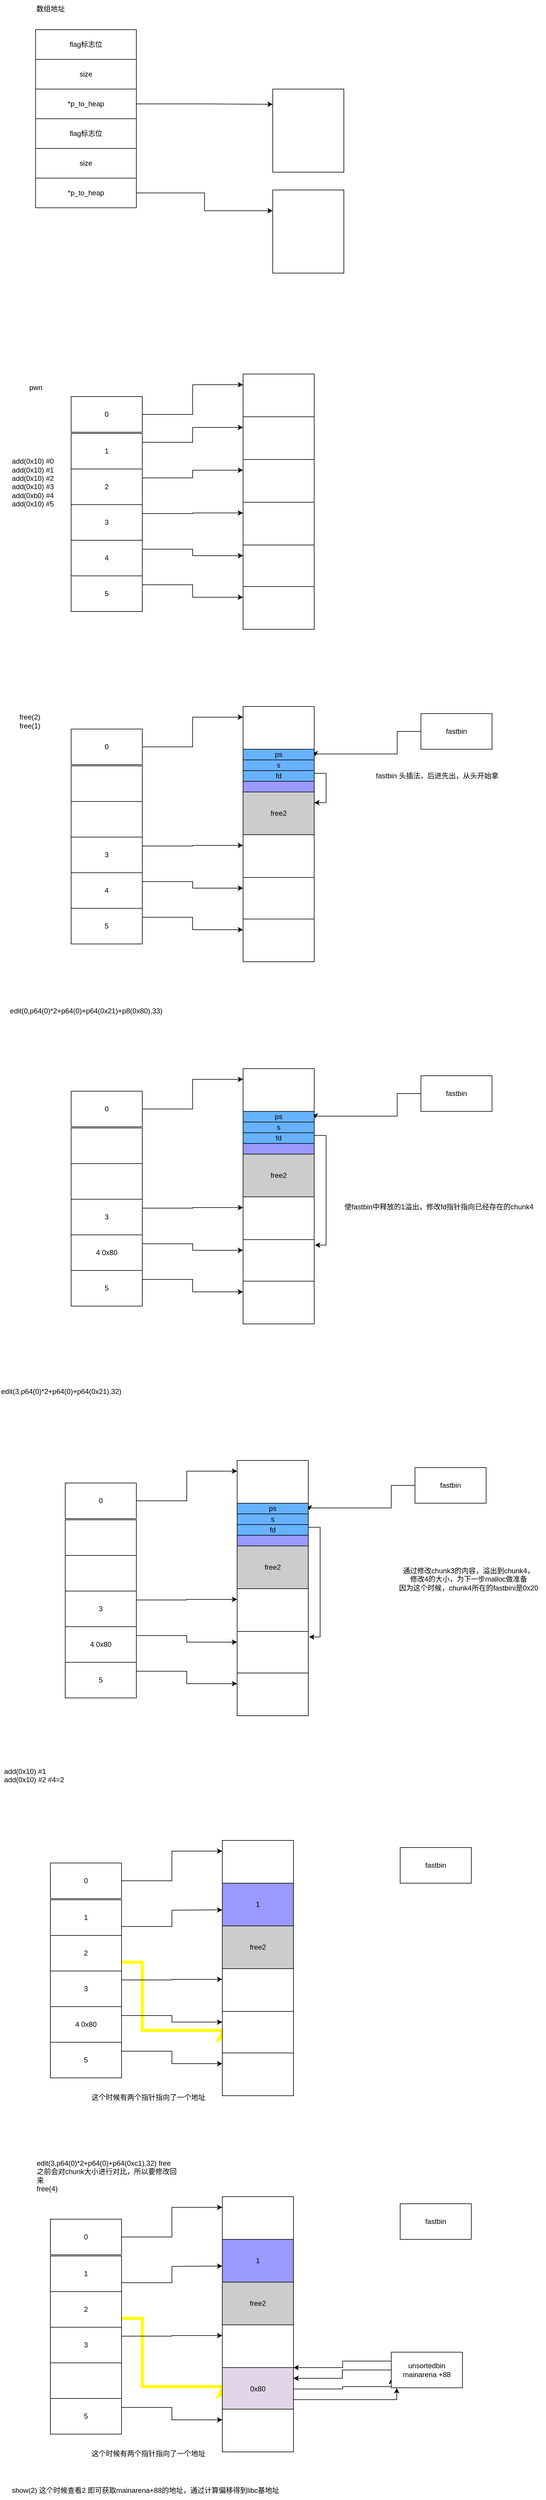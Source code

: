 <mxfile version="24.7.13">
  <diagram name="第 1 页" id="wlF_EEeO_5m5-kJKPC8r">
    <mxGraphModel dx="947" dy="570" grid="1" gridSize="10" guides="1" tooltips="1" connect="1" arrows="1" fold="1" page="1" pageScale="1" pageWidth="827" pageHeight="1169" math="0" shadow="0">
      <root>
        <mxCell id="0" />
        <mxCell id="1" parent="0" />
        <mxCell id="qBu99-noCMKF9a456cR6-6" value="flag标志位" style="rounded=0;whiteSpace=wrap;html=1;" vertex="1" parent="1">
          <mxGeometry x="70" y="150" width="170" height="50" as="geometry" />
        </mxCell>
        <mxCell id="qBu99-noCMKF9a456cR6-7" value="size" style="rounded=0;whiteSpace=wrap;html=1;" vertex="1" parent="1">
          <mxGeometry x="70" y="200" width="170" height="50" as="geometry" />
        </mxCell>
        <mxCell id="qBu99-noCMKF9a456cR6-10" value="*p_to_heap" style="rounded=0;whiteSpace=wrap;html=1;" vertex="1" parent="1">
          <mxGeometry x="70" y="250" width="170" height="50" as="geometry" />
        </mxCell>
        <mxCell id="qBu99-noCMKF9a456cR6-12" value="数组地址" style="text;html=1;align=center;verticalAlign=middle;resizable=0;points=[];autosize=1;strokeColor=none;fillColor=none;" vertex="1" parent="1">
          <mxGeometry x="60" y="100" width="70" height="30" as="geometry" />
        </mxCell>
        <mxCell id="qBu99-noCMKF9a456cR6-13" value="flag标志位" style="rounded=0;whiteSpace=wrap;html=1;" vertex="1" parent="1">
          <mxGeometry x="70" y="300" width="170" height="50" as="geometry" />
        </mxCell>
        <mxCell id="qBu99-noCMKF9a456cR6-14" value="size" style="rounded=0;whiteSpace=wrap;html=1;" vertex="1" parent="1">
          <mxGeometry x="70" y="350" width="170" height="50" as="geometry" />
        </mxCell>
        <mxCell id="qBu99-noCMKF9a456cR6-20" style="edgeStyle=orthogonalEdgeStyle;rounded=0;orthogonalLoop=1;jettySize=auto;html=1;exitX=1;exitY=0.5;exitDx=0;exitDy=0;entryX=0;entryY=0.25;entryDx=0;entryDy=0;" edge="1" parent="1" source="qBu99-noCMKF9a456cR6-15" target="qBu99-noCMKF9a456cR6-19">
          <mxGeometry relative="1" as="geometry" />
        </mxCell>
        <mxCell id="qBu99-noCMKF9a456cR6-15" value="*p_to_heap" style="rounded=0;whiteSpace=wrap;html=1;" vertex="1" parent="1">
          <mxGeometry x="70" y="400" width="170" height="50" as="geometry" />
        </mxCell>
        <mxCell id="qBu99-noCMKF9a456cR6-17" value="" style="rounded=0;whiteSpace=wrap;html=1;" vertex="1" parent="1">
          <mxGeometry x="470" y="250" width="120" height="140" as="geometry" />
        </mxCell>
        <mxCell id="qBu99-noCMKF9a456cR6-18" style="edgeStyle=orthogonalEdgeStyle;rounded=0;orthogonalLoop=1;jettySize=auto;html=1;exitX=1;exitY=0.5;exitDx=0;exitDy=0;entryX=0;entryY=0.183;entryDx=0;entryDy=0;entryPerimeter=0;" edge="1" parent="1" source="qBu99-noCMKF9a456cR6-10" target="qBu99-noCMKF9a456cR6-17">
          <mxGeometry relative="1" as="geometry" />
        </mxCell>
        <mxCell id="qBu99-noCMKF9a456cR6-19" value="" style="rounded=0;whiteSpace=wrap;html=1;" vertex="1" parent="1">
          <mxGeometry x="470" y="420" width="120" height="140" as="geometry" />
        </mxCell>
        <mxCell id="qBu99-noCMKF9a456cR6-21" value="pwn" style="text;html=1;align=center;verticalAlign=middle;resizable=0;points=[];autosize=1;strokeColor=none;fillColor=none;" vertex="1" parent="1">
          <mxGeometry x="45" y="738" width="50" height="30" as="geometry" />
        </mxCell>
        <mxCell id="qBu99-noCMKF9a456cR6-34" style="edgeStyle=orthogonalEdgeStyle;rounded=0;orthogonalLoop=1;jettySize=auto;html=1;exitX=1;exitY=0.5;exitDx=0;exitDy=0;entryX=0;entryY=0.25;entryDx=0;entryDy=0;" edge="1" parent="1" source="qBu99-noCMKF9a456cR6-22" target="qBu99-noCMKF9a456cR6-28">
          <mxGeometry relative="1" as="geometry" />
        </mxCell>
        <mxCell id="qBu99-noCMKF9a456cR6-22" value="0" style="rounded=0;whiteSpace=wrap;html=1;" vertex="1" parent="1">
          <mxGeometry x="130" y="768" width="120" height="60" as="geometry" />
        </mxCell>
        <mxCell id="qBu99-noCMKF9a456cR6-35" style="edgeStyle=orthogonalEdgeStyle;rounded=0;orthogonalLoop=1;jettySize=auto;html=1;exitX=1;exitY=0.25;exitDx=0;exitDy=0;entryX=0;entryY=0.25;entryDx=0;entryDy=0;" edge="1" parent="1" source="qBu99-noCMKF9a456cR6-23" target="qBu99-noCMKF9a456cR6-29">
          <mxGeometry relative="1" as="geometry" />
        </mxCell>
        <mxCell id="qBu99-noCMKF9a456cR6-23" value="1" style="rounded=0;whiteSpace=wrap;html=1;" vertex="1" parent="1">
          <mxGeometry x="130" y="830" width="120" height="60" as="geometry" />
        </mxCell>
        <mxCell id="qBu99-noCMKF9a456cR6-36" style="edgeStyle=orthogonalEdgeStyle;rounded=0;orthogonalLoop=1;jettySize=auto;html=1;exitX=1;exitY=0.25;exitDx=0;exitDy=0;entryX=0;entryY=0.25;entryDx=0;entryDy=0;" edge="1" parent="1" source="qBu99-noCMKF9a456cR6-24" target="qBu99-noCMKF9a456cR6-30">
          <mxGeometry relative="1" as="geometry" />
        </mxCell>
        <mxCell id="qBu99-noCMKF9a456cR6-24" value="2" style="rounded=0;whiteSpace=wrap;html=1;" vertex="1" parent="1">
          <mxGeometry x="130" y="890" width="120" height="60" as="geometry" />
        </mxCell>
        <mxCell id="qBu99-noCMKF9a456cR6-37" style="edgeStyle=orthogonalEdgeStyle;rounded=0;orthogonalLoop=1;jettySize=auto;html=1;exitX=1;exitY=0.25;exitDx=0;exitDy=0;entryX=0;entryY=0.25;entryDx=0;entryDy=0;" edge="1" parent="1" source="qBu99-noCMKF9a456cR6-25" target="qBu99-noCMKF9a456cR6-31">
          <mxGeometry relative="1" as="geometry" />
        </mxCell>
        <mxCell id="qBu99-noCMKF9a456cR6-25" value="3" style="rounded=0;whiteSpace=wrap;html=1;" vertex="1" parent="1">
          <mxGeometry x="130" y="950" width="120" height="60" as="geometry" />
        </mxCell>
        <mxCell id="qBu99-noCMKF9a456cR6-38" style="edgeStyle=orthogonalEdgeStyle;rounded=0;orthogonalLoop=1;jettySize=auto;html=1;exitX=1;exitY=0.25;exitDx=0;exitDy=0;entryX=0;entryY=0.25;entryDx=0;entryDy=0;" edge="1" parent="1" source="qBu99-noCMKF9a456cR6-26" target="qBu99-noCMKF9a456cR6-32">
          <mxGeometry relative="1" as="geometry" />
        </mxCell>
        <mxCell id="qBu99-noCMKF9a456cR6-26" value="4" style="rounded=0;whiteSpace=wrap;html=1;" vertex="1" parent="1">
          <mxGeometry x="130" y="1010" width="120" height="60" as="geometry" />
        </mxCell>
        <mxCell id="qBu99-noCMKF9a456cR6-39" style="edgeStyle=orthogonalEdgeStyle;rounded=0;orthogonalLoop=1;jettySize=auto;html=1;exitX=1;exitY=0.25;exitDx=0;exitDy=0;entryX=0;entryY=0.25;entryDx=0;entryDy=0;" edge="1" parent="1" source="qBu99-noCMKF9a456cR6-27" target="qBu99-noCMKF9a456cR6-33">
          <mxGeometry relative="1" as="geometry" />
        </mxCell>
        <mxCell id="qBu99-noCMKF9a456cR6-27" value="5" style="rounded=0;whiteSpace=wrap;html=1;" vertex="1" parent="1">
          <mxGeometry x="130" y="1070" width="120" height="60" as="geometry" />
        </mxCell>
        <mxCell id="qBu99-noCMKF9a456cR6-28" value="" style="rounded=0;whiteSpace=wrap;html=1;" vertex="1" parent="1">
          <mxGeometry x="420" y="730" width="120" height="72" as="geometry" />
        </mxCell>
        <mxCell id="qBu99-noCMKF9a456cR6-29" value="" style="rounded=0;whiteSpace=wrap;html=1;" vertex="1" parent="1">
          <mxGeometry x="420" y="802" width="120" height="72" as="geometry" />
        </mxCell>
        <mxCell id="qBu99-noCMKF9a456cR6-30" value="" style="rounded=0;whiteSpace=wrap;html=1;" vertex="1" parent="1">
          <mxGeometry x="420" y="874" width="120" height="72" as="geometry" />
        </mxCell>
        <mxCell id="qBu99-noCMKF9a456cR6-31" value="" style="rounded=0;whiteSpace=wrap;html=1;" vertex="1" parent="1">
          <mxGeometry x="420" y="946" width="120" height="72" as="geometry" />
        </mxCell>
        <mxCell id="qBu99-noCMKF9a456cR6-32" value="" style="rounded=0;whiteSpace=wrap;html=1;" vertex="1" parent="1">
          <mxGeometry x="420" y="1018" width="120" height="72" as="geometry" />
        </mxCell>
        <mxCell id="qBu99-noCMKF9a456cR6-33" value="" style="rounded=0;whiteSpace=wrap;html=1;" vertex="1" parent="1">
          <mxGeometry x="420" y="1088" width="120" height="72" as="geometry" />
        </mxCell>
        <mxCell id="qBu99-noCMKF9a456cR6-40" value="&lt;div&gt;add(0x10) #0&lt;/div&gt;&lt;div&gt;add(0x10) #1&lt;/div&gt;&lt;div&gt;add(0x10) #2&lt;/div&gt;&lt;div&gt;add(0x10) #3&lt;/div&gt;&lt;div&gt;add(0xb0) #4&lt;/div&gt;&lt;div&gt;add(0x10) #5&lt;/div&gt;&lt;div&gt;&lt;br&gt;&lt;/div&gt;" style="text;html=1;align=center;verticalAlign=middle;resizable=0;points=[];autosize=1;strokeColor=none;fillColor=none;" vertex="1" parent="1">
          <mxGeometry x="20" y="865" width="90" height="110" as="geometry" />
        </mxCell>
        <mxCell id="qBu99-noCMKF9a456cR6-41" value="&lt;div&gt;&lt;div&gt;free(2)&lt;/div&gt;&lt;div&gt;free(1)&lt;/div&gt;&lt;/div&gt;" style="text;html=1;align=center;verticalAlign=middle;resizable=0;points=[];autosize=1;strokeColor=none;fillColor=none;" vertex="1" parent="1">
          <mxGeometry x="30" y="1295" width="60" height="40" as="geometry" />
        </mxCell>
        <mxCell id="qBu99-noCMKF9a456cR6-42" style="edgeStyle=orthogonalEdgeStyle;rounded=0;orthogonalLoop=1;jettySize=auto;html=1;exitX=1;exitY=0.5;exitDx=0;exitDy=0;entryX=0;entryY=0.25;entryDx=0;entryDy=0;" edge="1" parent="1" source="qBu99-noCMKF9a456cR6-43" target="qBu99-noCMKF9a456cR6-54">
          <mxGeometry relative="1" as="geometry" />
        </mxCell>
        <mxCell id="qBu99-noCMKF9a456cR6-43" value="0" style="rounded=0;whiteSpace=wrap;html=1;" vertex="1" parent="1">
          <mxGeometry x="130" y="1328" width="120" height="60" as="geometry" />
        </mxCell>
        <mxCell id="qBu99-noCMKF9a456cR6-45" value="" style="rounded=0;whiteSpace=wrap;html=1;" vertex="1" parent="1">
          <mxGeometry x="130" y="1390" width="120" height="60" as="geometry" />
        </mxCell>
        <mxCell id="qBu99-noCMKF9a456cR6-47" value="" style="rounded=0;whiteSpace=wrap;html=1;" vertex="1" parent="1">
          <mxGeometry x="130" y="1450" width="120" height="60" as="geometry" />
        </mxCell>
        <mxCell id="qBu99-noCMKF9a456cR6-48" style="edgeStyle=orthogonalEdgeStyle;rounded=0;orthogonalLoop=1;jettySize=auto;html=1;exitX=1;exitY=0.25;exitDx=0;exitDy=0;entryX=0;entryY=0.25;entryDx=0;entryDy=0;" edge="1" parent="1" source="qBu99-noCMKF9a456cR6-49" target="qBu99-noCMKF9a456cR6-57">
          <mxGeometry relative="1" as="geometry" />
        </mxCell>
        <mxCell id="qBu99-noCMKF9a456cR6-49" value="3" style="rounded=0;whiteSpace=wrap;html=1;" vertex="1" parent="1">
          <mxGeometry x="130" y="1510" width="120" height="60" as="geometry" />
        </mxCell>
        <mxCell id="qBu99-noCMKF9a456cR6-50" style="edgeStyle=orthogonalEdgeStyle;rounded=0;orthogonalLoop=1;jettySize=auto;html=1;exitX=1;exitY=0.25;exitDx=0;exitDy=0;entryX=0;entryY=0.25;entryDx=0;entryDy=0;" edge="1" parent="1" source="qBu99-noCMKF9a456cR6-51" target="qBu99-noCMKF9a456cR6-58">
          <mxGeometry relative="1" as="geometry" />
        </mxCell>
        <mxCell id="qBu99-noCMKF9a456cR6-51" value="4" style="rounded=0;whiteSpace=wrap;html=1;" vertex="1" parent="1">
          <mxGeometry x="130" y="1570" width="120" height="60" as="geometry" />
        </mxCell>
        <mxCell id="qBu99-noCMKF9a456cR6-52" style="edgeStyle=orthogonalEdgeStyle;rounded=0;orthogonalLoop=1;jettySize=auto;html=1;exitX=1;exitY=0.25;exitDx=0;exitDy=0;entryX=0;entryY=0.25;entryDx=0;entryDy=0;" edge="1" parent="1" source="qBu99-noCMKF9a456cR6-53" target="qBu99-noCMKF9a456cR6-59">
          <mxGeometry relative="1" as="geometry" />
        </mxCell>
        <mxCell id="qBu99-noCMKF9a456cR6-53" value="5" style="rounded=0;whiteSpace=wrap;html=1;" vertex="1" parent="1">
          <mxGeometry x="130" y="1630" width="120" height="60" as="geometry" />
        </mxCell>
        <mxCell id="qBu99-noCMKF9a456cR6-54" value="" style="rounded=0;whiteSpace=wrap;html=1;" vertex="1" parent="1">
          <mxGeometry x="420" y="1290" width="120" height="72" as="geometry" />
        </mxCell>
        <mxCell id="qBu99-noCMKF9a456cR6-55" value="1" style="rounded=0;whiteSpace=wrap;html=1;fillColor=#9999FF;" vertex="1" parent="1">
          <mxGeometry x="420" y="1362" width="120" height="72" as="geometry" />
        </mxCell>
        <mxCell id="qBu99-noCMKF9a456cR6-56" value="free2" style="rounded=0;whiteSpace=wrap;html=1;fillColor=#CCCCCC;" vertex="1" parent="1">
          <mxGeometry x="420" y="1434" width="120" height="72" as="geometry" />
        </mxCell>
        <mxCell id="qBu99-noCMKF9a456cR6-57" value="" style="rounded=0;whiteSpace=wrap;html=1;" vertex="1" parent="1">
          <mxGeometry x="420" y="1506" width="120" height="72" as="geometry" />
        </mxCell>
        <mxCell id="qBu99-noCMKF9a456cR6-58" value="" style="rounded=0;whiteSpace=wrap;html=1;" vertex="1" parent="1">
          <mxGeometry x="420" y="1578" width="120" height="72" as="geometry" />
        </mxCell>
        <mxCell id="qBu99-noCMKF9a456cR6-59" value="" style="rounded=0;whiteSpace=wrap;html=1;" vertex="1" parent="1">
          <mxGeometry x="420" y="1648" width="120" height="72" as="geometry" />
        </mxCell>
        <mxCell id="qBu99-noCMKF9a456cR6-60" value="fastbin" style="rounded=0;whiteSpace=wrap;html=1;" vertex="1" parent="1">
          <mxGeometry x="720" y="1302" width="120" height="60" as="geometry" />
        </mxCell>
        <mxCell id="qBu99-noCMKF9a456cR6-61" style="edgeStyle=orthogonalEdgeStyle;rounded=0;orthogonalLoop=1;jettySize=auto;html=1;exitX=0;exitY=0.5;exitDx=0;exitDy=0;entryX=1.017;entryY=0.167;entryDx=0;entryDy=0;entryPerimeter=0;" edge="1" parent="1" source="qBu99-noCMKF9a456cR6-60" target="qBu99-noCMKF9a456cR6-55">
          <mxGeometry relative="1" as="geometry">
            <Array as="points">
              <mxPoint x="680" y="1370" />
              <mxPoint x="542" y="1370" />
            </Array>
          </mxGeometry>
        </mxCell>
        <mxCell id="qBu99-noCMKF9a456cR6-62" value="ps" style="rounded=0;whiteSpace=wrap;html=1;fillColor=#66B2FF;" vertex="1" parent="1">
          <mxGeometry x="420" y="1362" width="120" height="18" as="geometry" />
        </mxCell>
        <mxCell id="qBu99-noCMKF9a456cR6-63" value="s" style="rounded=0;whiteSpace=wrap;html=1;fillColor=#66B2FF;" vertex="1" parent="1">
          <mxGeometry x="420" y="1380" width="120" height="18" as="geometry" />
        </mxCell>
        <mxCell id="qBu99-noCMKF9a456cR6-65" style="edgeStyle=orthogonalEdgeStyle;rounded=0;orthogonalLoop=1;jettySize=auto;html=1;exitX=1;exitY=0.25;exitDx=0;exitDy=0;entryX=1;entryY=0.25;entryDx=0;entryDy=0;" edge="1" parent="1" source="qBu99-noCMKF9a456cR6-64" target="qBu99-noCMKF9a456cR6-56">
          <mxGeometry relative="1" as="geometry" />
        </mxCell>
        <mxCell id="qBu99-noCMKF9a456cR6-64" value="fd" style="rounded=0;whiteSpace=wrap;html=1;fillColor=#66B2FF;" vertex="1" parent="1">
          <mxGeometry x="420" y="1398" width="120" height="18" as="geometry" />
        </mxCell>
        <mxCell id="qBu99-noCMKF9a456cR6-66" value="fastbin 头插法，后进先出，从头开始拿" style="text;html=1;align=center;verticalAlign=middle;resizable=0;points=[];autosize=1;strokeColor=none;fillColor=none;" vertex="1" parent="1">
          <mxGeometry x="632" y="1392" width="230" height="30" as="geometry" />
        </mxCell>
        <mxCell id="qBu99-noCMKF9a456cR6-67" value="&lt;div&gt;edit(0,p64(0)*2+p64(0)+p64(0x21)+p8(0x80),33)&lt;/div&gt;&lt;div&gt;&lt;br&gt;&lt;/div&gt;" style="text;html=1;align=center;verticalAlign=middle;resizable=0;points=[];autosize=1;strokeColor=none;fillColor=none;" vertex="1" parent="1">
          <mxGeometry x="15" y="1790" width="280" height="40" as="geometry" />
        </mxCell>
        <mxCell id="qBu99-noCMKF9a456cR6-68" style="edgeStyle=orthogonalEdgeStyle;rounded=0;orthogonalLoop=1;jettySize=auto;html=1;exitX=1;exitY=0.5;exitDx=0;exitDy=0;entryX=0;entryY=0.25;entryDx=0;entryDy=0;" edge="1" parent="1" source="qBu99-noCMKF9a456cR6-69" target="qBu99-noCMKF9a456cR6-78">
          <mxGeometry relative="1" as="geometry" />
        </mxCell>
        <mxCell id="qBu99-noCMKF9a456cR6-69" value="0" style="rounded=0;whiteSpace=wrap;html=1;" vertex="1" parent="1">
          <mxGeometry x="130" y="1938" width="120" height="60" as="geometry" />
        </mxCell>
        <mxCell id="qBu99-noCMKF9a456cR6-70" value="" style="rounded=0;whiteSpace=wrap;html=1;" vertex="1" parent="1">
          <mxGeometry x="130" y="2000" width="120" height="60" as="geometry" />
        </mxCell>
        <mxCell id="qBu99-noCMKF9a456cR6-71" value="" style="rounded=0;whiteSpace=wrap;html=1;" vertex="1" parent="1">
          <mxGeometry x="130" y="2060" width="120" height="60" as="geometry" />
        </mxCell>
        <mxCell id="qBu99-noCMKF9a456cR6-72" style="edgeStyle=orthogonalEdgeStyle;rounded=0;orthogonalLoop=1;jettySize=auto;html=1;exitX=1;exitY=0.25;exitDx=0;exitDy=0;entryX=0;entryY=0.25;entryDx=0;entryDy=0;" edge="1" parent="1" source="qBu99-noCMKF9a456cR6-73" target="qBu99-noCMKF9a456cR6-81">
          <mxGeometry relative="1" as="geometry" />
        </mxCell>
        <mxCell id="qBu99-noCMKF9a456cR6-73" value="3" style="rounded=0;whiteSpace=wrap;html=1;" vertex="1" parent="1">
          <mxGeometry x="130" y="2120" width="120" height="60" as="geometry" />
        </mxCell>
        <mxCell id="qBu99-noCMKF9a456cR6-74" style="edgeStyle=orthogonalEdgeStyle;rounded=0;orthogonalLoop=1;jettySize=auto;html=1;exitX=1;exitY=0.25;exitDx=0;exitDy=0;entryX=0;entryY=0.25;entryDx=0;entryDy=0;" edge="1" parent="1" source="qBu99-noCMKF9a456cR6-75" target="qBu99-noCMKF9a456cR6-82">
          <mxGeometry relative="1" as="geometry" />
        </mxCell>
        <mxCell id="qBu99-noCMKF9a456cR6-75" value="4 0x80" style="rounded=0;whiteSpace=wrap;html=1;" vertex="1" parent="1">
          <mxGeometry x="130" y="2180" width="120" height="60" as="geometry" />
        </mxCell>
        <mxCell id="qBu99-noCMKF9a456cR6-76" style="edgeStyle=orthogonalEdgeStyle;rounded=0;orthogonalLoop=1;jettySize=auto;html=1;exitX=1;exitY=0.25;exitDx=0;exitDy=0;entryX=0;entryY=0.25;entryDx=0;entryDy=0;" edge="1" parent="1" source="qBu99-noCMKF9a456cR6-77" target="qBu99-noCMKF9a456cR6-83">
          <mxGeometry relative="1" as="geometry" />
        </mxCell>
        <mxCell id="qBu99-noCMKF9a456cR6-77" value="5" style="rounded=0;whiteSpace=wrap;html=1;" vertex="1" parent="1">
          <mxGeometry x="130" y="2240" width="120" height="60" as="geometry" />
        </mxCell>
        <mxCell id="qBu99-noCMKF9a456cR6-78" value="" style="rounded=0;whiteSpace=wrap;html=1;" vertex="1" parent="1">
          <mxGeometry x="420" y="1900" width="120" height="72" as="geometry" />
        </mxCell>
        <mxCell id="qBu99-noCMKF9a456cR6-79" value="1" style="rounded=0;whiteSpace=wrap;html=1;fillColor=#9999FF;" vertex="1" parent="1">
          <mxGeometry x="420" y="1972" width="120" height="72" as="geometry" />
        </mxCell>
        <mxCell id="qBu99-noCMKF9a456cR6-80" value="free2" style="rounded=0;whiteSpace=wrap;html=1;fillColor=#CCCCCC;" vertex="1" parent="1">
          <mxGeometry x="420" y="2044" width="120" height="72" as="geometry" />
        </mxCell>
        <mxCell id="qBu99-noCMKF9a456cR6-81" value="" style="rounded=0;whiteSpace=wrap;html=1;" vertex="1" parent="1">
          <mxGeometry x="420" y="2116" width="120" height="72" as="geometry" />
        </mxCell>
        <mxCell id="qBu99-noCMKF9a456cR6-82" value="" style="rounded=0;whiteSpace=wrap;html=1;" vertex="1" parent="1">
          <mxGeometry x="420" y="2188" width="120" height="72" as="geometry" />
        </mxCell>
        <mxCell id="qBu99-noCMKF9a456cR6-83" value="" style="rounded=0;whiteSpace=wrap;html=1;" vertex="1" parent="1">
          <mxGeometry x="420" y="2258" width="120" height="72" as="geometry" />
        </mxCell>
        <mxCell id="qBu99-noCMKF9a456cR6-84" value="fastbin" style="rounded=0;whiteSpace=wrap;html=1;" vertex="1" parent="1">
          <mxGeometry x="720" y="1912" width="120" height="60" as="geometry" />
        </mxCell>
        <mxCell id="qBu99-noCMKF9a456cR6-85" style="edgeStyle=orthogonalEdgeStyle;rounded=0;orthogonalLoop=1;jettySize=auto;html=1;exitX=0;exitY=0.5;exitDx=0;exitDy=0;entryX=1.017;entryY=0.167;entryDx=0;entryDy=0;entryPerimeter=0;" edge="1" parent="1" source="qBu99-noCMKF9a456cR6-84" target="qBu99-noCMKF9a456cR6-79">
          <mxGeometry relative="1" as="geometry">
            <Array as="points">
              <mxPoint x="680" y="1980" />
              <mxPoint x="542" y="1980" />
            </Array>
          </mxGeometry>
        </mxCell>
        <mxCell id="qBu99-noCMKF9a456cR6-86" value="ps" style="rounded=0;whiteSpace=wrap;html=1;fillColor=#66B2FF;" vertex="1" parent="1">
          <mxGeometry x="420" y="1972" width="120" height="18" as="geometry" />
        </mxCell>
        <mxCell id="qBu99-noCMKF9a456cR6-87" value="s" style="rounded=0;whiteSpace=wrap;html=1;fillColor=#66B2FF;" vertex="1" parent="1">
          <mxGeometry x="420" y="1990" width="120" height="18" as="geometry" />
        </mxCell>
        <mxCell id="qBu99-noCMKF9a456cR6-89" value="fd" style="rounded=0;whiteSpace=wrap;html=1;fillColor=#66B2FF;" vertex="1" parent="1">
          <mxGeometry x="420" y="2008" width="120" height="18" as="geometry" />
        </mxCell>
        <mxCell id="qBu99-noCMKF9a456cR6-91" style="edgeStyle=orthogonalEdgeStyle;rounded=0;orthogonalLoop=1;jettySize=auto;html=1;exitX=1;exitY=0.25;exitDx=0;exitDy=0;entryX=1.01;entryY=0.128;entryDx=0;entryDy=0;entryPerimeter=0;" edge="1" parent="1" source="qBu99-noCMKF9a456cR6-89" target="qBu99-noCMKF9a456cR6-82">
          <mxGeometry relative="1" as="geometry">
            <Array as="points">
              <mxPoint x="560" y="2013" />
              <mxPoint x="560" y="2197" />
            </Array>
          </mxGeometry>
        </mxCell>
        <mxCell id="qBu99-noCMKF9a456cR6-92" value="使fastbin中释放的1溢出，修改fd指针指向已经存在的chunk4" style="text;html=1;align=center;verticalAlign=middle;resizable=0;points=[];autosize=1;strokeColor=none;fillColor=none;" vertex="1" parent="1">
          <mxGeometry x="580" y="2118" width="340" height="30" as="geometry" />
        </mxCell>
        <mxCell id="qBu99-noCMKF9a456cR6-93" value="edit(3,p64(0)*2+p64(0)+p64(0x21),32)" style="text;whiteSpace=wrap;" vertex="1" parent="1">
          <mxGeometry x="10" y="2430" width="240" height="40" as="geometry" />
        </mxCell>
        <mxCell id="qBu99-noCMKF9a456cR6-94" style="edgeStyle=orthogonalEdgeStyle;rounded=0;orthogonalLoop=1;jettySize=auto;html=1;exitX=1;exitY=0.5;exitDx=0;exitDy=0;entryX=0;entryY=0.25;entryDx=0;entryDy=0;" edge="1" parent="1" source="qBu99-noCMKF9a456cR6-95" target="qBu99-noCMKF9a456cR6-104">
          <mxGeometry relative="1" as="geometry" />
        </mxCell>
        <mxCell id="qBu99-noCMKF9a456cR6-95" value="0" style="rounded=0;whiteSpace=wrap;html=1;" vertex="1" parent="1">
          <mxGeometry x="120" y="2598" width="120" height="60" as="geometry" />
        </mxCell>
        <mxCell id="qBu99-noCMKF9a456cR6-96" value="" style="rounded=0;whiteSpace=wrap;html=1;" vertex="1" parent="1">
          <mxGeometry x="120" y="2660" width="120" height="60" as="geometry" />
        </mxCell>
        <mxCell id="qBu99-noCMKF9a456cR6-97" value="" style="rounded=0;whiteSpace=wrap;html=1;" vertex="1" parent="1">
          <mxGeometry x="120" y="2720" width="120" height="60" as="geometry" />
        </mxCell>
        <mxCell id="qBu99-noCMKF9a456cR6-98" style="edgeStyle=orthogonalEdgeStyle;rounded=0;orthogonalLoop=1;jettySize=auto;html=1;exitX=1;exitY=0.25;exitDx=0;exitDy=0;entryX=0;entryY=0.25;entryDx=0;entryDy=0;" edge="1" parent="1" source="qBu99-noCMKF9a456cR6-99" target="qBu99-noCMKF9a456cR6-107">
          <mxGeometry relative="1" as="geometry" />
        </mxCell>
        <mxCell id="qBu99-noCMKF9a456cR6-99" value="3" style="rounded=0;whiteSpace=wrap;html=1;" vertex="1" parent="1">
          <mxGeometry x="120" y="2780" width="120" height="60" as="geometry" />
        </mxCell>
        <mxCell id="qBu99-noCMKF9a456cR6-100" style="edgeStyle=orthogonalEdgeStyle;rounded=0;orthogonalLoop=1;jettySize=auto;html=1;exitX=1;exitY=0.25;exitDx=0;exitDy=0;entryX=0;entryY=0.25;entryDx=0;entryDy=0;" edge="1" parent="1" source="qBu99-noCMKF9a456cR6-101" target="qBu99-noCMKF9a456cR6-108">
          <mxGeometry relative="1" as="geometry" />
        </mxCell>
        <mxCell id="qBu99-noCMKF9a456cR6-101" value="4 0x80" style="rounded=0;whiteSpace=wrap;html=1;" vertex="1" parent="1">
          <mxGeometry x="120" y="2840" width="120" height="60" as="geometry" />
        </mxCell>
        <mxCell id="qBu99-noCMKF9a456cR6-102" style="edgeStyle=orthogonalEdgeStyle;rounded=0;orthogonalLoop=1;jettySize=auto;html=1;exitX=1;exitY=0.25;exitDx=0;exitDy=0;entryX=0;entryY=0.25;entryDx=0;entryDy=0;" edge="1" parent="1" source="qBu99-noCMKF9a456cR6-103" target="qBu99-noCMKF9a456cR6-109">
          <mxGeometry relative="1" as="geometry" />
        </mxCell>
        <mxCell id="qBu99-noCMKF9a456cR6-103" value="5" style="rounded=0;whiteSpace=wrap;html=1;" vertex="1" parent="1">
          <mxGeometry x="120" y="2900" width="120" height="60" as="geometry" />
        </mxCell>
        <mxCell id="qBu99-noCMKF9a456cR6-104" value="" style="rounded=0;whiteSpace=wrap;html=1;" vertex="1" parent="1">
          <mxGeometry x="410" y="2560" width="120" height="72" as="geometry" />
        </mxCell>
        <mxCell id="qBu99-noCMKF9a456cR6-105" value="1" style="rounded=0;whiteSpace=wrap;html=1;fillColor=#9999FF;" vertex="1" parent="1">
          <mxGeometry x="410" y="2632" width="120" height="72" as="geometry" />
        </mxCell>
        <mxCell id="qBu99-noCMKF9a456cR6-106" value="free2" style="rounded=0;whiteSpace=wrap;html=1;fillColor=#CCCCCC;" vertex="1" parent="1">
          <mxGeometry x="410" y="2704" width="120" height="72" as="geometry" />
        </mxCell>
        <mxCell id="qBu99-noCMKF9a456cR6-107" value="" style="rounded=0;whiteSpace=wrap;html=1;" vertex="1" parent="1">
          <mxGeometry x="410" y="2776" width="120" height="72" as="geometry" />
        </mxCell>
        <mxCell id="qBu99-noCMKF9a456cR6-108" value="" style="rounded=0;whiteSpace=wrap;html=1;" vertex="1" parent="1">
          <mxGeometry x="410" y="2848" width="120" height="72" as="geometry" />
        </mxCell>
        <mxCell id="qBu99-noCMKF9a456cR6-109" value="" style="rounded=0;whiteSpace=wrap;html=1;" vertex="1" parent="1">
          <mxGeometry x="410" y="2918" width="120" height="72" as="geometry" />
        </mxCell>
        <mxCell id="qBu99-noCMKF9a456cR6-110" value="fastbin" style="rounded=0;whiteSpace=wrap;html=1;" vertex="1" parent="1">
          <mxGeometry x="710" y="2572" width="120" height="60" as="geometry" />
        </mxCell>
        <mxCell id="qBu99-noCMKF9a456cR6-111" style="edgeStyle=orthogonalEdgeStyle;rounded=0;orthogonalLoop=1;jettySize=auto;html=1;exitX=0;exitY=0.5;exitDx=0;exitDy=0;entryX=1.017;entryY=0.167;entryDx=0;entryDy=0;entryPerimeter=0;" edge="1" parent="1" source="qBu99-noCMKF9a456cR6-110" target="qBu99-noCMKF9a456cR6-105">
          <mxGeometry relative="1" as="geometry">
            <Array as="points">
              <mxPoint x="670" y="2640" />
              <mxPoint x="532" y="2640" />
            </Array>
          </mxGeometry>
        </mxCell>
        <mxCell id="qBu99-noCMKF9a456cR6-112" value="ps" style="rounded=0;whiteSpace=wrap;html=1;fillColor=#66B2FF;" vertex="1" parent="1">
          <mxGeometry x="410" y="2632" width="120" height="18" as="geometry" />
        </mxCell>
        <mxCell id="qBu99-noCMKF9a456cR6-113" value="s" style="rounded=0;whiteSpace=wrap;html=1;fillColor=#66B2FF;" vertex="1" parent="1">
          <mxGeometry x="410" y="2650" width="120" height="18" as="geometry" />
        </mxCell>
        <mxCell id="qBu99-noCMKF9a456cR6-114" value="fd" style="rounded=0;whiteSpace=wrap;html=1;fillColor=#66B2FF;" vertex="1" parent="1">
          <mxGeometry x="410" y="2668" width="120" height="18" as="geometry" />
        </mxCell>
        <mxCell id="qBu99-noCMKF9a456cR6-115" style="edgeStyle=orthogonalEdgeStyle;rounded=0;orthogonalLoop=1;jettySize=auto;html=1;exitX=1;exitY=0.25;exitDx=0;exitDy=0;entryX=1.01;entryY=0.128;entryDx=0;entryDy=0;entryPerimeter=0;" edge="1" parent="1" source="qBu99-noCMKF9a456cR6-114" target="qBu99-noCMKF9a456cR6-108">
          <mxGeometry relative="1" as="geometry">
            <Array as="points">
              <mxPoint x="550" y="2673" />
              <mxPoint x="550" y="2857" />
            </Array>
          </mxGeometry>
        </mxCell>
        <mxCell id="qBu99-noCMKF9a456cR6-117" value="通过修改chunk3的内容，溢出到chunk4，&lt;div&gt;修改4的大小，为下一步malloc做准备&lt;/div&gt;&lt;div&gt;因为这个时候，chunk4所在的fastbini是0x20&lt;/div&gt;" style="text;html=1;align=center;verticalAlign=middle;resizable=0;points=[];autosize=1;strokeColor=none;fillColor=none;" vertex="1" parent="1">
          <mxGeometry x="670" y="2730" width="260" height="60" as="geometry" />
        </mxCell>
        <mxCell id="qBu99-noCMKF9a456cR6-118" value="add(0x10) #1&#xa;add(0x10) #2 #4=2" style="text;whiteSpace=wrap;" vertex="1" parent="1">
          <mxGeometry x="15" y="3070" width="130" height="40" as="geometry" />
        </mxCell>
        <mxCell id="qBu99-noCMKF9a456cR6-119" style="edgeStyle=orthogonalEdgeStyle;rounded=0;orthogonalLoop=1;jettySize=auto;html=1;exitX=1;exitY=0.5;exitDx=0;exitDy=0;entryX=0;entryY=0.25;entryDx=0;entryDy=0;" edge="1" parent="1" source="qBu99-noCMKF9a456cR6-120" target="qBu99-noCMKF9a456cR6-129">
          <mxGeometry relative="1" as="geometry" />
        </mxCell>
        <mxCell id="qBu99-noCMKF9a456cR6-120" value="0" style="rounded=0;whiteSpace=wrap;html=1;" vertex="1" parent="1">
          <mxGeometry x="95" y="3238" width="120" height="60" as="geometry" />
        </mxCell>
        <mxCell id="qBu99-noCMKF9a456cR6-142" style="edgeStyle=orthogonalEdgeStyle;rounded=0;orthogonalLoop=1;jettySize=auto;html=1;exitX=1;exitY=0.75;exitDx=0;exitDy=0;entryX=0;entryY=0.5;entryDx=0;entryDy=0;" edge="1" parent="1" source="qBu99-noCMKF9a456cR6-121">
          <mxGeometry relative="1" as="geometry">
            <mxPoint x="385" y="3317" as="targetPoint" />
          </mxGeometry>
        </mxCell>
        <mxCell id="qBu99-noCMKF9a456cR6-121" value="1" style="rounded=0;whiteSpace=wrap;html=1;" vertex="1" parent="1">
          <mxGeometry x="95" y="3300" width="120" height="60" as="geometry" />
        </mxCell>
        <mxCell id="qBu99-noCMKF9a456cR6-144" style="edgeStyle=orthogonalEdgeStyle;rounded=0;orthogonalLoop=1;jettySize=auto;html=1;exitX=1;exitY=0.75;exitDx=0;exitDy=0;entryX=-0.004;entryY=0.427;entryDx=0;entryDy=0;strokeColor=#FFFF00;fillColor=#FF3333;strokeWidth=5;entryPerimeter=0;" edge="1" parent="1" source="qBu99-noCMKF9a456cR6-122" target="qBu99-noCMKF9a456cR6-133">
          <mxGeometry relative="1" as="geometry">
            <Array as="points">
              <mxPoint x="250" y="3405" />
              <mxPoint x="250" y="3520" />
              <mxPoint x="385" y="3520" />
            </Array>
          </mxGeometry>
        </mxCell>
        <mxCell id="qBu99-noCMKF9a456cR6-122" value="2" style="rounded=0;whiteSpace=wrap;html=1;" vertex="1" parent="1">
          <mxGeometry x="95" y="3360" width="120" height="60" as="geometry" />
        </mxCell>
        <mxCell id="qBu99-noCMKF9a456cR6-123" style="edgeStyle=orthogonalEdgeStyle;rounded=0;orthogonalLoop=1;jettySize=auto;html=1;exitX=1;exitY=0.25;exitDx=0;exitDy=0;entryX=0;entryY=0.25;entryDx=0;entryDy=0;" edge="1" parent="1" source="qBu99-noCMKF9a456cR6-124" target="qBu99-noCMKF9a456cR6-132">
          <mxGeometry relative="1" as="geometry" />
        </mxCell>
        <mxCell id="qBu99-noCMKF9a456cR6-124" value="3" style="rounded=0;whiteSpace=wrap;html=1;" vertex="1" parent="1">
          <mxGeometry x="95" y="3420" width="120" height="60" as="geometry" />
        </mxCell>
        <mxCell id="qBu99-noCMKF9a456cR6-125" style="edgeStyle=orthogonalEdgeStyle;rounded=0;orthogonalLoop=1;jettySize=auto;html=1;exitX=1;exitY=0.25;exitDx=0;exitDy=0;entryX=0;entryY=0.25;entryDx=0;entryDy=0;" edge="1" parent="1" source="qBu99-noCMKF9a456cR6-126" target="qBu99-noCMKF9a456cR6-133">
          <mxGeometry relative="1" as="geometry" />
        </mxCell>
        <mxCell id="qBu99-noCMKF9a456cR6-126" value="4 0x80" style="rounded=0;whiteSpace=wrap;html=1;" vertex="1" parent="1">
          <mxGeometry x="95" y="3480" width="120" height="60" as="geometry" />
        </mxCell>
        <mxCell id="qBu99-noCMKF9a456cR6-127" style="edgeStyle=orthogonalEdgeStyle;rounded=0;orthogonalLoop=1;jettySize=auto;html=1;exitX=1;exitY=0.25;exitDx=0;exitDy=0;entryX=0;entryY=0.25;entryDx=0;entryDy=0;" edge="1" parent="1" source="qBu99-noCMKF9a456cR6-128" target="qBu99-noCMKF9a456cR6-134">
          <mxGeometry relative="1" as="geometry" />
        </mxCell>
        <mxCell id="qBu99-noCMKF9a456cR6-128" value="5" style="rounded=0;whiteSpace=wrap;html=1;" vertex="1" parent="1">
          <mxGeometry x="95" y="3540" width="120" height="60" as="geometry" />
        </mxCell>
        <mxCell id="qBu99-noCMKF9a456cR6-129" value="" style="rounded=0;whiteSpace=wrap;html=1;" vertex="1" parent="1">
          <mxGeometry x="385" y="3200" width="120" height="72" as="geometry" />
        </mxCell>
        <mxCell id="qBu99-noCMKF9a456cR6-130" value="1" style="rounded=0;whiteSpace=wrap;html=1;fillColor=#9999FF;" vertex="1" parent="1">
          <mxGeometry x="385" y="3272" width="120" height="72" as="geometry" />
        </mxCell>
        <mxCell id="qBu99-noCMKF9a456cR6-131" value="free2" style="rounded=0;whiteSpace=wrap;html=1;fillColor=#CCCCCC;" vertex="1" parent="1">
          <mxGeometry x="385" y="3344" width="120" height="72" as="geometry" />
        </mxCell>
        <mxCell id="qBu99-noCMKF9a456cR6-132" value="" style="rounded=0;whiteSpace=wrap;html=1;" vertex="1" parent="1">
          <mxGeometry x="385" y="3416" width="120" height="72" as="geometry" />
        </mxCell>
        <mxCell id="qBu99-noCMKF9a456cR6-133" value="" style="rounded=0;whiteSpace=wrap;html=1;" vertex="1" parent="1">
          <mxGeometry x="385" y="3488" width="120" height="72" as="geometry" />
        </mxCell>
        <mxCell id="qBu99-noCMKF9a456cR6-134" value="" style="rounded=0;whiteSpace=wrap;html=1;" vertex="1" parent="1">
          <mxGeometry x="385" y="3558" width="120" height="72" as="geometry" />
        </mxCell>
        <mxCell id="qBu99-noCMKF9a456cR6-135" value="fastbin" style="rounded=0;whiteSpace=wrap;html=1;" vertex="1" parent="1">
          <mxGeometry x="685" y="3212" width="120" height="60" as="geometry" />
        </mxCell>
        <mxCell id="qBu99-noCMKF9a456cR6-145" value="这个时候有两个指针指向了一个地址" style="text;html=1;align=center;verticalAlign=middle;resizable=0;points=[];autosize=1;strokeColor=none;fillColor=none;" vertex="1" parent="1">
          <mxGeometry x="150" y="3618" width="220" height="30" as="geometry" />
        </mxCell>
        <mxCell id="qBu99-noCMKF9a456cR6-146" value="edit(3,p64(0)*2+p64(0)+p64(0xc1),32) free 之前会对chunk大小进行对比，所以要修改回来&#xa;free(4)" style="text;whiteSpace=wrap;" vertex="1" parent="1">
          <mxGeometry x="70" y="3730" width="240" height="40" as="geometry" />
        </mxCell>
        <mxCell id="qBu99-noCMKF9a456cR6-147" style="edgeStyle=orthogonalEdgeStyle;rounded=0;orthogonalLoop=1;jettySize=auto;html=1;exitX=1;exitY=0.5;exitDx=0;exitDy=0;entryX=0;entryY=0.25;entryDx=0;entryDy=0;" edge="1" parent="1" source="qBu99-noCMKF9a456cR6-148" target="qBu99-noCMKF9a456cR6-159">
          <mxGeometry relative="1" as="geometry" />
        </mxCell>
        <mxCell id="qBu99-noCMKF9a456cR6-148" value="0" style="rounded=0;whiteSpace=wrap;html=1;" vertex="1" parent="1">
          <mxGeometry x="95" y="3838" width="120" height="60" as="geometry" />
        </mxCell>
        <mxCell id="qBu99-noCMKF9a456cR6-149" style="edgeStyle=orthogonalEdgeStyle;rounded=0;orthogonalLoop=1;jettySize=auto;html=1;exitX=1;exitY=0.75;exitDx=0;exitDy=0;entryX=0;entryY=0.5;entryDx=0;entryDy=0;" edge="1" parent="1" source="qBu99-noCMKF9a456cR6-150">
          <mxGeometry relative="1" as="geometry">
            <mxPoint x="385" y="3917" as="targetPoint" />
          </mxGeometry>
        </mxCell>
        <mxCell id="qBu99-noCMKF9a456cR6-150" value="1" style="rounded=0;whiteSpace=wrap;html=1;" vertex="1" parent="1">
          <mxGeometry x="95" y="3900" width="120" height="60" as="geometry" />
        </mxCell>
        <mxCell id="qBu99-noCMKF9a456cR6-151" style="edgeStyle=orthogonalEdgeStyle;rounded=0;orthogonalLoop=1;jettySize=auto;html=1;exitX=1;exitY=0.75;exitDx=0;exitDy=0;entryX=-0.004;entryY=0.427;entryDx=0;entryDy=0;strokeColor=#FFFF00;fillColor=#FF3333;strokeWidth=5;entryPerimeter=0;" edge="1" parent="1" source="qBu99-noCMKF9a456cR6-152" target="qBu99-noCMKF9a456cR6-163">
          <mxGeometry relative="1" as="geometry">
            <Array as="points">
              <mxPoint x="250" y="4005" />
              <mxPoint x="250" y="4120" />
              <mxPoint x="385" y="4120" />
            </Array>
          </mxGeometry>
        </mxCell>
        <mxCell id="qBu99-noCMKF9a456cR6-152" value="2" style="rounded=0;whiteSpace=wrap;html=1;" vertex="1" parent="1">
          <mxGeometry x="95" y="3960" width="120" height="60" as="geometry" />
        </mxCell>
        <mxCell id="qBu99-noCMKF9a456cR6-153" style="edgeStyle=orthogonalEdgeStyle;rounded=0;orthogonalLoop=1;jettySize=auto;html=1;exitX=1;exitY=0.25;exitDx=0;exitDy=0;entryX=0;entryY=0.25;entryDx=0;entryDy=0;" edge="1" parent="1" source="qBu99-noCMKF9a456cR6-154" target="qBu99-noCMKF9a456cR6-162">
          <mxGeometry relative="1" as="geometry" />
        </mxCell>
        <mxCell id="qBu99-noCMKF9a456cR6-154" value="3" style="rounded=0;whiteSpace=wrap;html=1;" vertex="1" parent="1">
          <mxGeometry x="95" y="4020" width="120" height="60" as="geometry" />
        </mxCell>
        <mxCell id="qBu99-noCMKF9a456cR6-156" value="" style="rounded=0;whiteSpace=wrap;html=1;" vertex="1" parent="1">
          <mxGeometry x="95" y="4080" width="120" height="60" as="geometry" />
        </mxCell>
        <mxCell id="qBu99-noCMKF9a456cR6-157" style="edgeStyle=orthogonalEdgeStyle;rounded=0;orthogonalLoop=1;jettySize=auto;html=1;exitX=1;exitY=0.25;exitDx=0;exitDy=0;entryX=0;entryY=0.25;entryDx=0;entryDy=0;" edge="1" parent="1" source="qBu99-noCMKF9a456cR6-158" target="qBu99-noCMKF9a456cR6-164">
          <mxGeometry relative="1" as="geometry" />
        </mxCell>
        <mxCell id="qBu99-noCMKF9a456cR6-158" value="5" style="rounded=0;whiteSpace=wrap;html=1;" vertex="1" parent="1">
          <mxGeometry x="95" y="4140" width="120" height="60" as="geometry" />
        </mxCell>
        <mxCell id="qBu99-noCMKF9a456cR6-159" value="" style="rounded=0;whiteSpace=wrap;html=1;" vertex="1" parent="1">
          <mxGeometry x="385" y="3800" width="120" height="72" as="geometry" />
        </mxCell>
        <mxCell id="qBu99-noCMKF9a456cR6-160" value="1" style="rounded=0;whiteSpace=wrap;html=1;fillColor=#9999FF;" vertex="1" parent="1">
          <mxGeometry x="385" y="3872" width="120" height="72" as="geometry" />
        </mxCell>
        <mxCell id="qBu99-noCMKF9a456cR6-161" value="free2" style="rounded=0;whiteSpace=wrap;html=1;fillColor=#CCCCCC;" vertex="1" parent="1">
          <mxGeometry x="385" y="3944" width="120" height="72" as="geometry" />
        </mxCell>
        <mxCell id="qBu99-noCMKF9a456cR6-162" value="" style="rounded=0;whiteSpace=wrap;html=1;" vertex="1" parent="1">
          <mxGeometry x="385" y="4016" width="120" height="72" as="geometry" />
        </mxCell>
        <mxCell id="qBu99-noCMKF9a456cR6-169" style="edgeStyle=orthogonalEdgeStyle;rounded=0;orthogonalLoop=1;jettySize=auto;html=1;exitX=1;exitY=0.5;exitDx=0;exitDy=0;entryX=0;entryY=0.75;entryDx=0;entryDy=0;" edge="1" parent="1" source="qBu99-noCMKF9a456cR6-163" target="qBu99-noCMKF9a456cR6-167">
          <mxGeometry relative="1" as="geometry">
            <mxPoint x="670" y="4160" as="targetPoint" />
            <Array as="points">
              <mxPoint x="588" y="4124" />
              <mxPoint x="588" y="4120" />
              <mxPoint x="670" y="4120" />
            </Array>
          </mxGeometry>
        </mxCell>
        <mxCell id="qBu99-noCMKF9a456cR6-163" value="0x80" style="rounded=0;whiteSpace=wrap;html=1;fillColor=#E1D5E7;" vertex="1" parent="1">
          <mxGeometry x="385" y="4088" width="120" height="72" as="geometry" />
        </mxCell>
        <mxCell id="qBu99-noCMKF9a456cR6-164" value="" style="rounded=0;whiteSpace=wrap;html=1;" vertex="1" parent="1">
          <mxGeometry x="385" y="4158" width="120" height="72" as="geometry" />
        </mxCell>
        <mxCell id="qBu99-noCMKF9a456cR6-165" value="fastbin" style="rounded=0;whiteSpace=wrap;html=1;" vertex="1" parent="1">
          <mxGeometry x="685" y="3812" width="120" height="60" as="geometry" />
        </mxCell>
        <mxCell id="qBu99-noCMKF9a456cR6-166" value="这个时候有两个指针指向了一个地址" style="text;html=1;align=center;verticalAlign=middle;resizable=0;points=[];autosize=1;strokeColor=none;fillColor=none;" vertex="1" parent="1">
          <mxGeometry x="150" y="4218" width="220" height="30" as="geometry" />
        </mxCell>
        <mxCell id="qBu99-noCMKF9a456cR6-168" style="edgeStyle=orthogonalEdgeStyle;rounded=0;orthogonalLoop=1;jettySize=auto;html=1;exitX=0;exitY=0.5;exitDx=0;exitDy=0;entryX=1;entryY=0.25;entryDx=0;entryDy=0;" edge="1" parent="1" source="qBu99-noCMKF9a456cR6-167" target="qBu99-noCMKF9a456cR6-163">
          <mxGeometry relative="1" as="geometry" />
        </mxCell>
        <mxCell id="qBu99-noCMKF9a456cR6-170" style="edgeStyle=orthogonalEdgeStyle;rounded=0;orthogonalLoop=1;jettySize=auto;html=1;exitX=0;exitY=0.25;exitDx=0;exitDy=0;entryX=1;entryY=0;entryDx=0;entryDy=0;" edge="1" parent="1" source="qBu99-noCMKF9a456cR6-167" target="qBu99-noCMKF9a456cR6-163">
          <mxGeometry relative="1" as="geometry">
            <Array as="points">
              <mxPoint x="588" y="4077" />
              <mxPoint x="588" y="4088" />
            </Array>
          </mxGeometry>
        </mxCell>
        <mxCell id="qBu99-noCMKF9a456cR6-167" value="unsortedbin&lt;div&gt;mainarena +88&lt;/div&gt;" style="rounded=0;whiteSpace=wrap;html=1;" vertex="1" parent="1">
          <mxGeometry x="670" y="4062" width="120" height="60" as="geometry" />
        </mxCell>
        <mxCell id="qBu99-noCMKF9a456cR6-171" style="edgeStyle=orthogonalEdgeStyle;rounded=0;orthogonalLoop=1;jettySize=auto;html=1;exitX=1;exitY=0.75;exitDx=0;exitDy=0;entryX=0.077;entryY=1.009;entryDx=0;entryDy=0;entryPerimeter=0;" edge="1" parent="1" source="qBu99-noCMKF9a456cR6-163" target="qBu99-noCMKF9a456cR6-167">
          <mxGeometry relative="1" as="geometry" />
        </mxCell>
        <mxCell id="qBu99-noCMKF9a456cR6-172" value="show(2) 这个时候查看2 即可获取mainarena+88的地址，通过计算偏移得到libc基地址" style="text;html=1;align=center;verticalAlign=middle;resizable=0;points=[];autosize=1;strokeColor=none;fillColor=none;" vertex="1" parent="1">
          <mxGeometry x="20" y="4280" width="470" height="30" as="geometry" />
        </mxCell>
      </root>
    </mxGraphModel>
  </diagram>
</mxfile>

